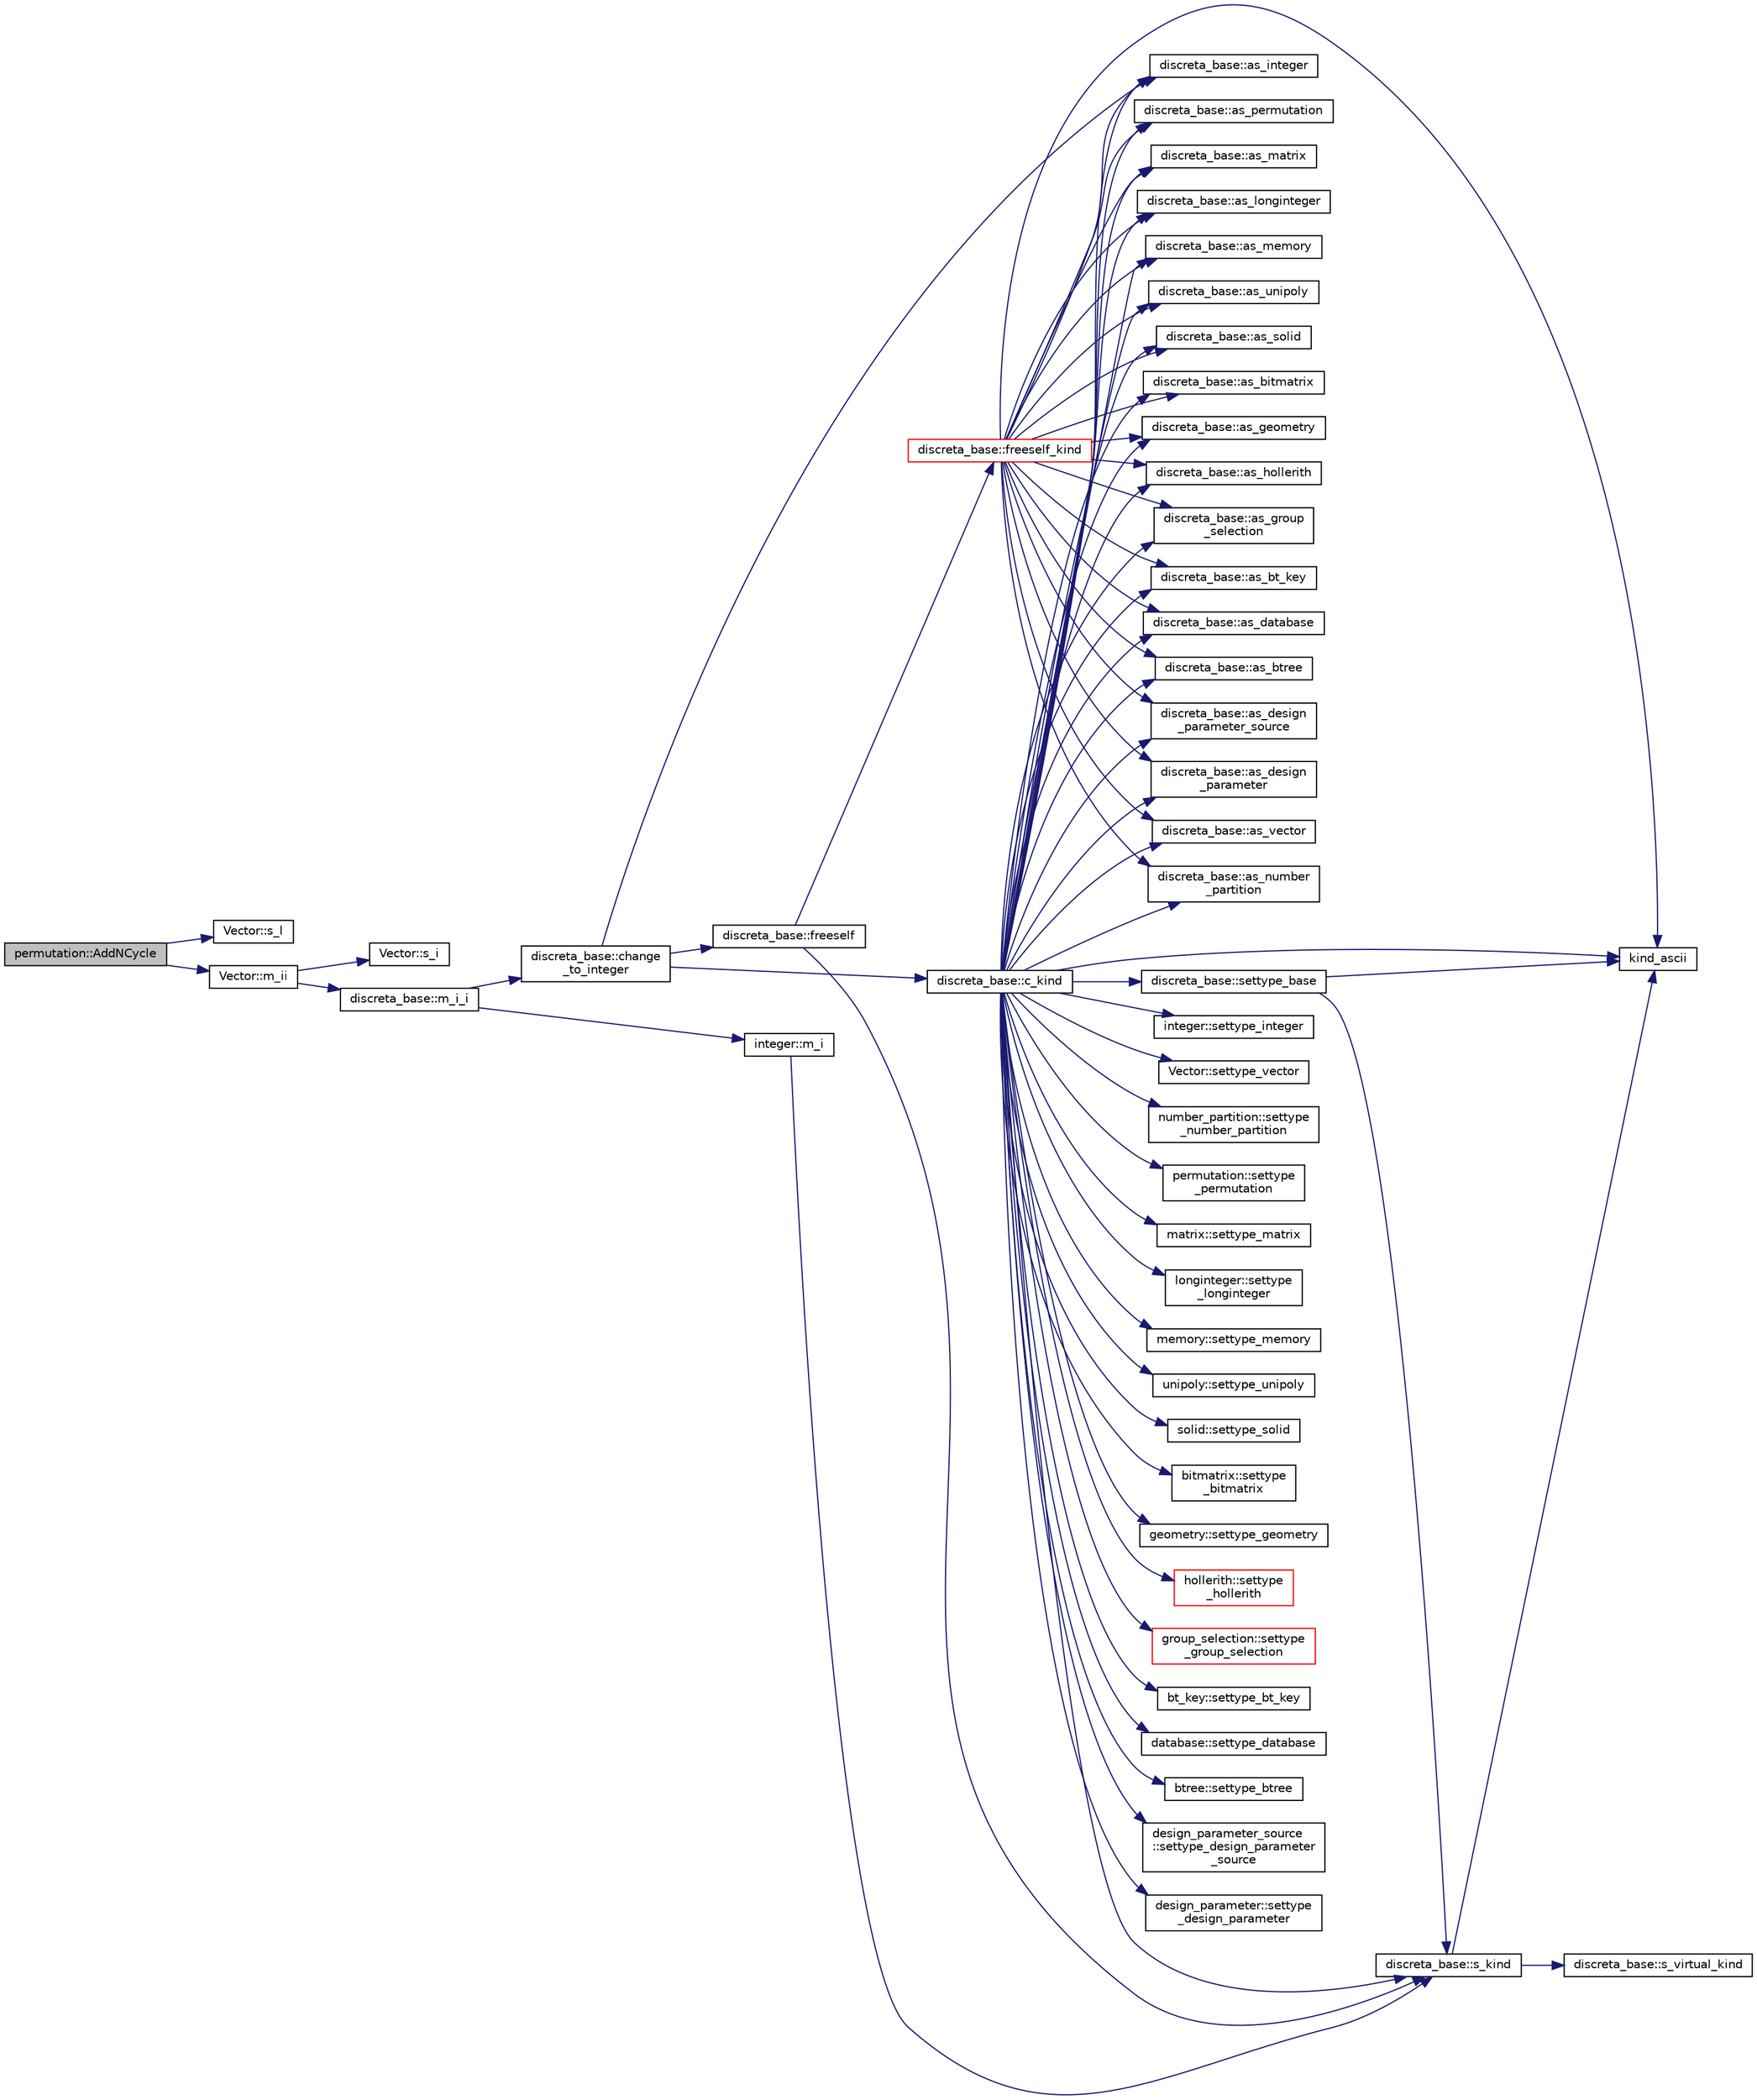 digraph "permutation::AddNCycle"
{
  edge [fontname="Helvetica",fontsize="10",labelfontname="Helvetica",labelfontsize="10"];
  node [fontname="Helvetica",fontsize="10",shape=record];
  rankdir="LR";
  Node421 [label="permutation::AddNCycle",height=0.2,width=0.4,color="black", fillcolor="grey75", style="filled", fontcolor="black"];
  Node421 -> Node422 [color="midnightblue",fontsize="10",style="solid",fontname="Helvetica"];
  Node422 [label="Vector::s_l",height=0.2,width=0.4,color="black", fillcolor="white", style="filled",URL="$d5/db2/class_vector.html#ad2dc082288f858d22a528832289e0704"];
  Node421 -> Node423 [color="midnightblue",fontsize="10",style="solid",fontname="Helvetica"];
  Node423 [label="Vector::m_ii",height=0.2,width=0.4,color="black", fillcolor="white", style="filled",URL="$d5/db2/class_vector.html#aa6a97eabb43f192a47947f4f6acbb04d"];
  Node423 -> Node424 [color="midnightblue",fontsize="10",style="solid",fontname="Helvetica"];
  Node424 [label="Vector::s_i",height=0.2,width=0.4,color="black", fillcolor="white", style="filled",URL="$d5/db2/class_vector.html#a1c4fe1752523df8119f70dd550244871"];
  Node423 -> Node425 [color="midnightblue",fontsize="10",style="solid",fontname="Helvetica"];
  Node425 [label="discreta_base::m_i_i",height=0.2,width=0.4,color="black", fillcolor="white", style="filled",URL="$d7/d71/classdiscreta__base.html#aa231464a9d4bc233f66608021c9ad997"];
  Node425 -> Node426 [color="midnightblue",fontsize="10",style="solid",fontname="Helvetica"];
  Node426 [label="discreta_base::change\l_to_integer",height=0.2,width=0.4,color="black", fillcolor="white", style="filled",URL="$d7/d71/classdiscreta__base.html#a58a5a5bd8f8e6f2dd7b4483b66dc7bb9"];
  Node426 -> Node427 [color="midnightblue",fontsize="10",style="solid",fontname="Helvetica"];
  Node427 [label="discreta_base::freeself",height=0.2,width=0.4,color="black", fillcolor="white", style="filled",URL="$d7/d71/classdiscreta__base.html#a9a3c9501a562293b5667c11b9174d6e5"];
  Node427 -> Node428 [color="midnightblue",fontsize="10",style="solid",fontname="Helvetica"];
  Node428 [label="discreta_base::freeself_kind",height=0.2,width=0.4,color="red", fillcolor="white", style="filled",URL="$d7/d71/classdiscreta__base.html#a63a23ada2165b3838fab719ed458cec8"];
  Node428 -> Node436 [color="midnightblue",fontsize="10",style="solid",fontname="Helvetica"];
  Node436 [label="discreta_base::as_integer",height=0.2,width=0.4,color="black", fillcolor="white", style="filled",URL="$d7/d71/classdiscreta__base.html#a00d7691eaf874fd283d942692fe8dd26"];
  Node428 -> Node438 [color="midnightblue",fontsize="10",style="solid",fontname="Helvetica"];
  Node438 [label="discreta_base::as_vector",height=0.2,width=0.4,color="black", fillcolor="white", style="filled",URL="$d7/d71/classdiscreta__base.html#a7bdd6cae39c380b128ee9e17e42cf020"];
  Node428 -> Node441 [color="midnightblue",fontsize="10",style="solid",fontname="Helvetica"];
  Node441 [label="discreta_base::as_number\l_partition",height=0.2,width=0.4,color="black", fillcolor="white", style="filled",URL="$d7/d71/classdiscreta__base.html#a307aa09de0e925d46697707968ffab00"];
  Node428 -> Node443 [color="midnightblue",fontsize="10",style="solid",fontname="Helvetica"];
  Node443 [label="discreta_base::as_permutation",height=0.2,width=0.4,color="black", fillcolor="white", style="filled",URL="$d7/d71/classdiscreta__base.html#aa4e72f36a82984239b12ae831e131098"];
  Node428 -> Node445 [color="midnightblue",fontsize="10",style="solid",fontname="Helvetica"];
  Node445 [label="discreta_base::as_matrix",height=0.2,width=0.4,color="black", fillcolor="white", style="filled",URL="$d7/d71/classdiscreta__base.html#ae4d7f56d917a4707b838fbffde6467ff"];
  Node428 -> Node448 [color="midnightblue",fontsize="10",style="solid",fontname="Helvetica"];
  Node448 [label="discreta_base::as_longinteger",height=0.2,width=0.4,color="black", fillcolor="white", style="filled",URL="$d7/d71/classdiscreta__base.html#a20a094639eb711b10c8694c51937f7cd"];
  Node428 -> Node451 [color="midnightblue",fontsize="10",style="solid",fontname="Helvetica"];
  Node451 [label="discreta_base::as_memory",height=0.2,width=0.4,color="black", fillcolor="white", style="filled",URL="$d7/d71/classdiscreta__base.html#ad94b2d7dce0cd4fa22db57f6e79c4bd2"];
  Node428 -> Node453 [color="midnightblue",fontsize="10",style="solid",fontname="Helvetica"];
  Node453 [label="discreta_base::as_unipoly",height=0.2,width=0.4,color="black", fillcolor="white", style="filled",URL="$d7/d71/classdiscreta__base.html#ad50d8027f039fe5c2478cddb243adc9d"];
  Node428 -> Node455 [color="midnightblue",fontsize="10",style="solid",fontname="Helvetica"];
  Node455 [label="discreta_base::as_solid",height=0.2,width=0.4,color="black", fillcolor="white", style="filled",URL="$d7/d71/classdiscreta__base.html#a1fc5f2b85ec97ab0a69dd64903c970a5"];
  Node428 -> Node457 [color="midnightblue",fontsize="10",style="solid",fontname="Helvetica"];
  Node457 [label="discreta_base::as_bitmatrix",height=0.2,width=0.4,color="black", fillcolor="white", style="filled",URL="$d7/d71/classdiscreta__base.html#a071ad54ea8ef6c9d1d15f532e5a76df6"];
  Node428 -> Node459 [color="midnightblue",fontsize="10",style="solid",fontname="Helvetica"];
  Node459 [label="discreta_base::as_geometry",height=0.2,width=0.4,color="black", fillcolor="white", style="filled",URL="$d7/d71/classdiscreta__base.html#a38fc7b4cdd830703e9d87354b79bc5c8"];
  Node428 -> Node461 [color="midnightblue",fontsize="10",style="solid",fontname="Helvetica"];
  Node461 [label="discreta_base::as_hollerith",height=0.2,width=0.4,color="black", fillcolor="white", style="filled",URL="$d7/d71/classdiscreta__base.html#a3e66f82711f314710107e2f29e589690"];
  Node428 -> Node463 [color="midnightblue",fontsize="10",style="solid",fontname="Helvetica"];
  Node463 [label="discreta_base::as_group\l_selection",height=0.2,width=0.4,color="black", fillcolor="white", style="filled",URL="$d7/d71/classdiscreta__base.html#aae1bac4883c567718bef9fb610abbdc8"];
  Node428 -> Node465 [color="midnightblue",fontsize="10",style="solid",fontname="Helvetica"];
  Node465 [label="discreta_base::as_bt_key",height=0.2,width=0.4,color="black", fillcolor="white", style="filled",URL="$d7/d71/classdiscreta__base.html#a2734c6e08dca17cf6588bd5064ec1b9f"];
  Node428 -> Node467 [color="midnightblue",fontsize="10",style="solid",fontname="Helvetica"];
  Node467 [label="discreta_base::as_database",height=0.2,width=0.4,color="black", fillcolor="white", style="filled",URL="$d7/d71/classdiscreta__base.html#ab055d39d58210a2b03ba3d33703b09a9"];
  Node428 -> Node469 [color="midnightblue",fontsize="10",style="solid",fontname="Helvetica"];
  Node469 [label="discreta_base::as_btree",height=0.2,width=0.4,color="black", fillcolor="white", style="filled",URL="$d7/d71/classdiscreta__base.html#a78e76674cef2ec113c17989c11288778"];
  Node428 -> Node471 [color="midnightblue",fontsize="10",style="solid",fontname="Helvetica"];
  Node471 [label="discreta_base::as_design\l_parameter_source",height=0.2,width=0.4,color="black", fillcolor="white", style="filled",URL="$d7/d71/classdiscreta__base.html#a59cbf837c6582ded5bc586265d13d81a"];
  Node428 -> Node473 [color="midnightblue",fontsize="10",style="solid",fontname="Helvetica"];
  Node473 [label="discreta_base::as_design\l_parameter",height=0.2,width=0.4,color="black", fillcolor="white", style="filled",URL="$d7/d71/classdiscreta__base.html#aab24ff38ea1c5471ab3de42e014d0f2a"];
  Node428 -> Node432 [color="midnightblue",fontsize="10",style="solid",fontname="Helvetica"];
  Node432 [label="kind_ascii",height=0.2,width=0.4,color="black", fillcolor="white", style="filled",URL="$d9/d60/discreta_8h.html#ad0ce825a9f29bc6cec27e1b64cfe27bf"];
  Node427 -> Node430 [color="midnightblue",fontsize="10",style="solid",fontname="Helvetica"];
  Node430 [label="discreta_base::s_kind",height=0.2,width=0.4,color="black", fillcolor="white", style="filled",URL="$d7/d71/classdiscreta__base.html#a8a830025c74adbbc3362418a7c2ba157"];
  Node430 -> Node431 [color="midnightblue",fontsize="10",style="solid",fontname="Helvetica"];
  Node431 [label="discreta_base::s_virtual_kind",height=0.2,width=0.4,color="black", fillcolor="white", style="filled",URL="$d7/d71/classdiscreta__base.html#a52778a6d6943a468be083d0785d418fb"];
  Node430 -> Node432 [color="midnightblue",fontsize="10",style="solid",fontname="Helvetica"];
  Node426 -> Node475 [color="midnightblue",fontsize="10",style="solid",fontname="Helvetica"];
  Node475 [label="discreta_base::c_kind",height=0.2,width=0.4,color="black", fillcolor="white", style="filled",URL="$d7/d71/classdiscreta__base.html#adc2ff61589c2d083688e7a43f333cb62"];
  Node475 -> Node476 [color="midnightblue",fontsize="10",style="solid",fontname="Helvetica"];
  Node476 [label="discreta_base::settype_base",height=0.2,width=0.4,color="black", fillcolor="white", style="filled",URL="$d7/d71/classdiscreta__base.html#a4f42899a89447d1c3993ea07c38f8ad4"];
  Node476 -> Node430 [color="midnightblue",fontsize="10",style="solid",fontname="Helvetica"];
  Node476 -> Node432 [color="midnightblue",fontsize="10",style="solid",fontname="Helvetica"];
  Node475 -> Node436 [color="midnightblue",fontsize="10",style="solid",fontname="Helvetica"];
  Node475 -> Node477 [color="midnightblue",fontsize="10",style="solid",fontname="Helvetica"];
  Node477 [label="integer::settype_integer",height=0.2,width=0.4,color="black", fillcolor="white", style="filled",URL="$d0/de5/classinteger.html#a6265c65ef311229acd513d748faba796"];
  Node475 -> Node438 [color="midnightblue",fontsize="10",style="solid",fontname="Helvetica"];
  Node475 -> Node478 [color="midnightblue",fontsize="10",style="solid",fontname="Helvetica"];
  Node478 [label="Vector::settype_vector",height=0.2,width=0.4,color="black", fillcolor="white", style="filled",URL="$d5/db2/class_vector.html#a34e0d00b18c051f23904a8429fa6c8b4"];
  Node475 -> Node441 [color="midnightblue",fontsize="10",style="solid",fontname="Helvetica"];
  Node475 -> Node479 [color="midnightblue",fontsize="10",style="solid",fontname="Helvetica"];
  Node479 [label="number_partition::settype\l_number_partition",height=0.2,width=0.4,color="black", fillcolor="white", style="filled",URL="$df/d50/classnumber__partition.html#a3aaec1b557758f643ffc8555bbc358be"];
  Node475 -> Node443 [color="midnightblue",fontsize="10",style="solid",fontname="Helvetica"];
  Node475 -> Node480 [color="midnightblue",fontsize="10",style="solid",fontname="Helvetica"];
  Node480 [label="permutation::settype\l_permutation",height=0.2,width=0.4,color="black", fillcolor="white", style="filled",URL="$d0/d08/classpermutation.html#af1eea29f86195cede9562e444664c28c"];
  Node475 -> Node445 [color="midnightblue",fontsize="10",style="solid",fontname="Helvetica"];
  Node475 -> Node481 [color="midnightblue",fontsize="10",style="solid",fontname="Helvetica"];
  Node481 [label="matrix::settype_matrix",height=0.2,width=0.4,color="black", fillcolor="white", style="filled",URL="$d1/d8d/classmatrix.html#a1780283a64a789e4084d792683d276bb"];
  Node475 -> Node448 [color="midnightblue",fontsize="10",style="solid",fontname="Helvetica"];
  Node475 -> Node482 [color="midnightblue",fontsize="10",style="solid",fontname="Helvetica"];
  Node482 [label="longinteger::settype\l_longinteger",height=0.2,width=0.4,color="black", fillcolor="white", style="filled",URL="$d3/d71/classlonginteger.html#ae5f811ece8df31b9ff114368a18e1dc5"];
  Node475 -> Node451 [color="midnightblue",fontsize="10",style="solid",fontname="Helvetica"];
  Node475 -> Node483 [color="midnightblue",fontsize="10",style="solid",fontname="Helvetica"];
  Node483 [label="memory::settype_memory",height=0.2,width=0.4,color="black", fillcolor="white", style="filled",URL="$d8/d99/classmemory.html#a33aae277f9b8fe36b02e9d5da895451b"];
  Node475 -> Node453 [color="midnightblue",fontsize="10",style="solid",fontname="Helvetica"];
  Node475 -> Node484 [color="midnightblue",fontsize="10",style="solid",fontname="Helvetica"];
  Node484 [label="unipoly::settype_unipoly",height=0.2,width=0.4,color="black", fillcolor="white", style="filled",URL="$d1/d89/classunipoly.html#a8db854fcc85c5e1150b1f1b1c005c95b"];
  Node475 -> Node455 [color="midnightblue",fontsize="10",style="solid",fontname="Helvetica"];
  Node475 -> Node485 [color="midnightblue",fontsize="10",style="solid",fontname="Helvetica"];
  Node485 [label="solid::settype_solid",height=0.2,width=0.4,color="black", fillcolor="white", style="filled",URL="$d8/def/classsolid.html#a775bd4821f75a8aee4ea3d4335ff90e0"];
  Node475 -> Node457 [color="midnightblue",fontsize="10",style="solid",fontname="Helvetica"];
  Node475 -> Node486 [color="midnightblue",fontsize="10",style="solid",fontname="Helvetica"];
  Node486 [label="bitmatrix::settype\l_bitmatrix",height=0.2,width=0.4,color="black", fillcolor="white", style="filled",URL="$de/dc8/classbitmatrix.html#acb571d947f9526665ebbdc0ce3e2a973"];
  Node475 -> Node459 [color="midnightblue",fontsize="10",style="solid",fontname="Helvetica"];
  Node475 -> Node487 [color="midnightblue",fontsize="10",style="solid",fontname="Helvetica"];
  Node487 [label="geometry::settype_geometry",height=0.2,width=0.4,color="black", fillcolor="white", style="filled",URL="$da/d44/classgeometry.html#ab4a336baba6a3f56f5ffa053a5be5ba7"];
  Node475 -> Node461 [color="midnightblue",fontsize="10",style="solid",fontname="Helvetica"];
  Node475 -> Node488 [color="midnightblue",fontsize="10",style="solid",fontname="Helvetica"];
  Node488 [label="hollerith::settype\l_hollerith",height=0.2,width=0.4,color="red", fillcolor="white", style="filled",URL="$d8/d99/classhollerith.html#a23bbd4acfc88a0e90f1245f243f51f76"];
  Node475 -> Node463 [color="midnightblue",fontsize="10",style="solid",fontname="Helvetica"];
  Node475 -> Node490 [color="midnightblue",fontsize="10",style="solid",fontname="Helvetica"];
  Node490 [label="group_selection::settype\l_group_selection",height=0.2,width=0.4,color="red", fillcolor="white", style="filled",URL="$d6/db0/classgroup__selection.html#a015ed73b7b8d784bedd4d11ac1fc0ec1"];
  Node475 -> Node465 [color="midnightblue",fontsize="10",style="solid",fontname="Helvetica"];
  Node475 -> Node492 [color="midnightblue",fontsize="10",style="solid",fontname="Helvetica"];
  Node492 [label="bt_key::settype_bt_key",height=0.2,width=0.4,color="black", fillcolor="white", style="filled",URL="$d1/de5/classbt__key.html#a352bb10beb7c789d8d29373035824800"];
  Node475 -> Node467 [color="midnightblue",fontsize="10",style="solid",fontname="Helvetica"];
  Node475 -> Node493 [color="midnightblue",fontsize="10",style="solid",fontname="Helvetica"];
  Node493 [label="database::settype_database",height=0.2,width=0.4,color="black", fillcolor="white", style="filled",URL="$db/d72/classdatabase.html#a014639aa001462e480eb1f3984839b72"];
  Node475 -> Node469 [color="midnightblue",fontsize="10",style="solid",fontname="Helvetica"];
  Node475 -> Node494 [color="midnightblue",fontsize="10",style="solid",fontname="Helvetica"];
  Node494 [label="btree::settype_btree",height=0.2,width=0.4,color="black", fillcolor="white", style="filled",URL="$dd/db0/classbtree.html#a5a1b9773c848908a6050cc733d2d9780"];
  Node475 -> Node471 [color="midnightblue",fontsize="10",style="solid",fontname="Helvetica"];
  Node475 -> Node495 [color="midnightblue",fontsize="10",style="solid",fontname="Helvetica"];
  Node495 [label="design_parameter_source\l::settype_design_parameter\l_source",height=0.2,width=0.4,color="black", fillcolor="white", style="filled",URL="$df/d4b/classdesign__parameter__source.html#a3af3b851df87bd1661fb9c9ce18822c8"];
  Node475 -> Node473 [color="midnightblue",fontsize="10",style="solid",fontname="Helvetica"];
  Node475 -> Node496 [color="midnightblue",fontsize="10",style="solid",fontname="Helvetica"];
  Node496 [label="design_parameter::settype\l_design_parameter",height=0.2,width=0.4,color="black", fillcolor="white", style="filled",URL="$da/d94/classdesign__parameter.html#a8b19d277f2b7d09c2531a527dfc0359e"];
  Node475 -> Node432 [color="midnightblue",fontsize="10",style="solid",fontname="Helvetica"];
  Node475 -> Node430 [color="midnightblue",fontsize="10",style="solid",fontname="Helvetica"];
  Node426 -> Node436 [color="midnightblue",fontsize="10",style="solid",fontname="Helvetica"];
  Node425 -> Node497 [color="midnightblue",fontsize="10",style="solid",fontname="Helvetica"];
  Node497 [label="integer::m_i",height=0.2,width=0.4,color="black", fillcolor="white", style="filled",URL="$d0/de5/classinteger.html#a869091f0a0f35f5354c8c4a70250e8a9"];
  Node497 -> Node430 [color="midnightblue",fontsize="10",style="solid",fontname="Helvetica"];
}
